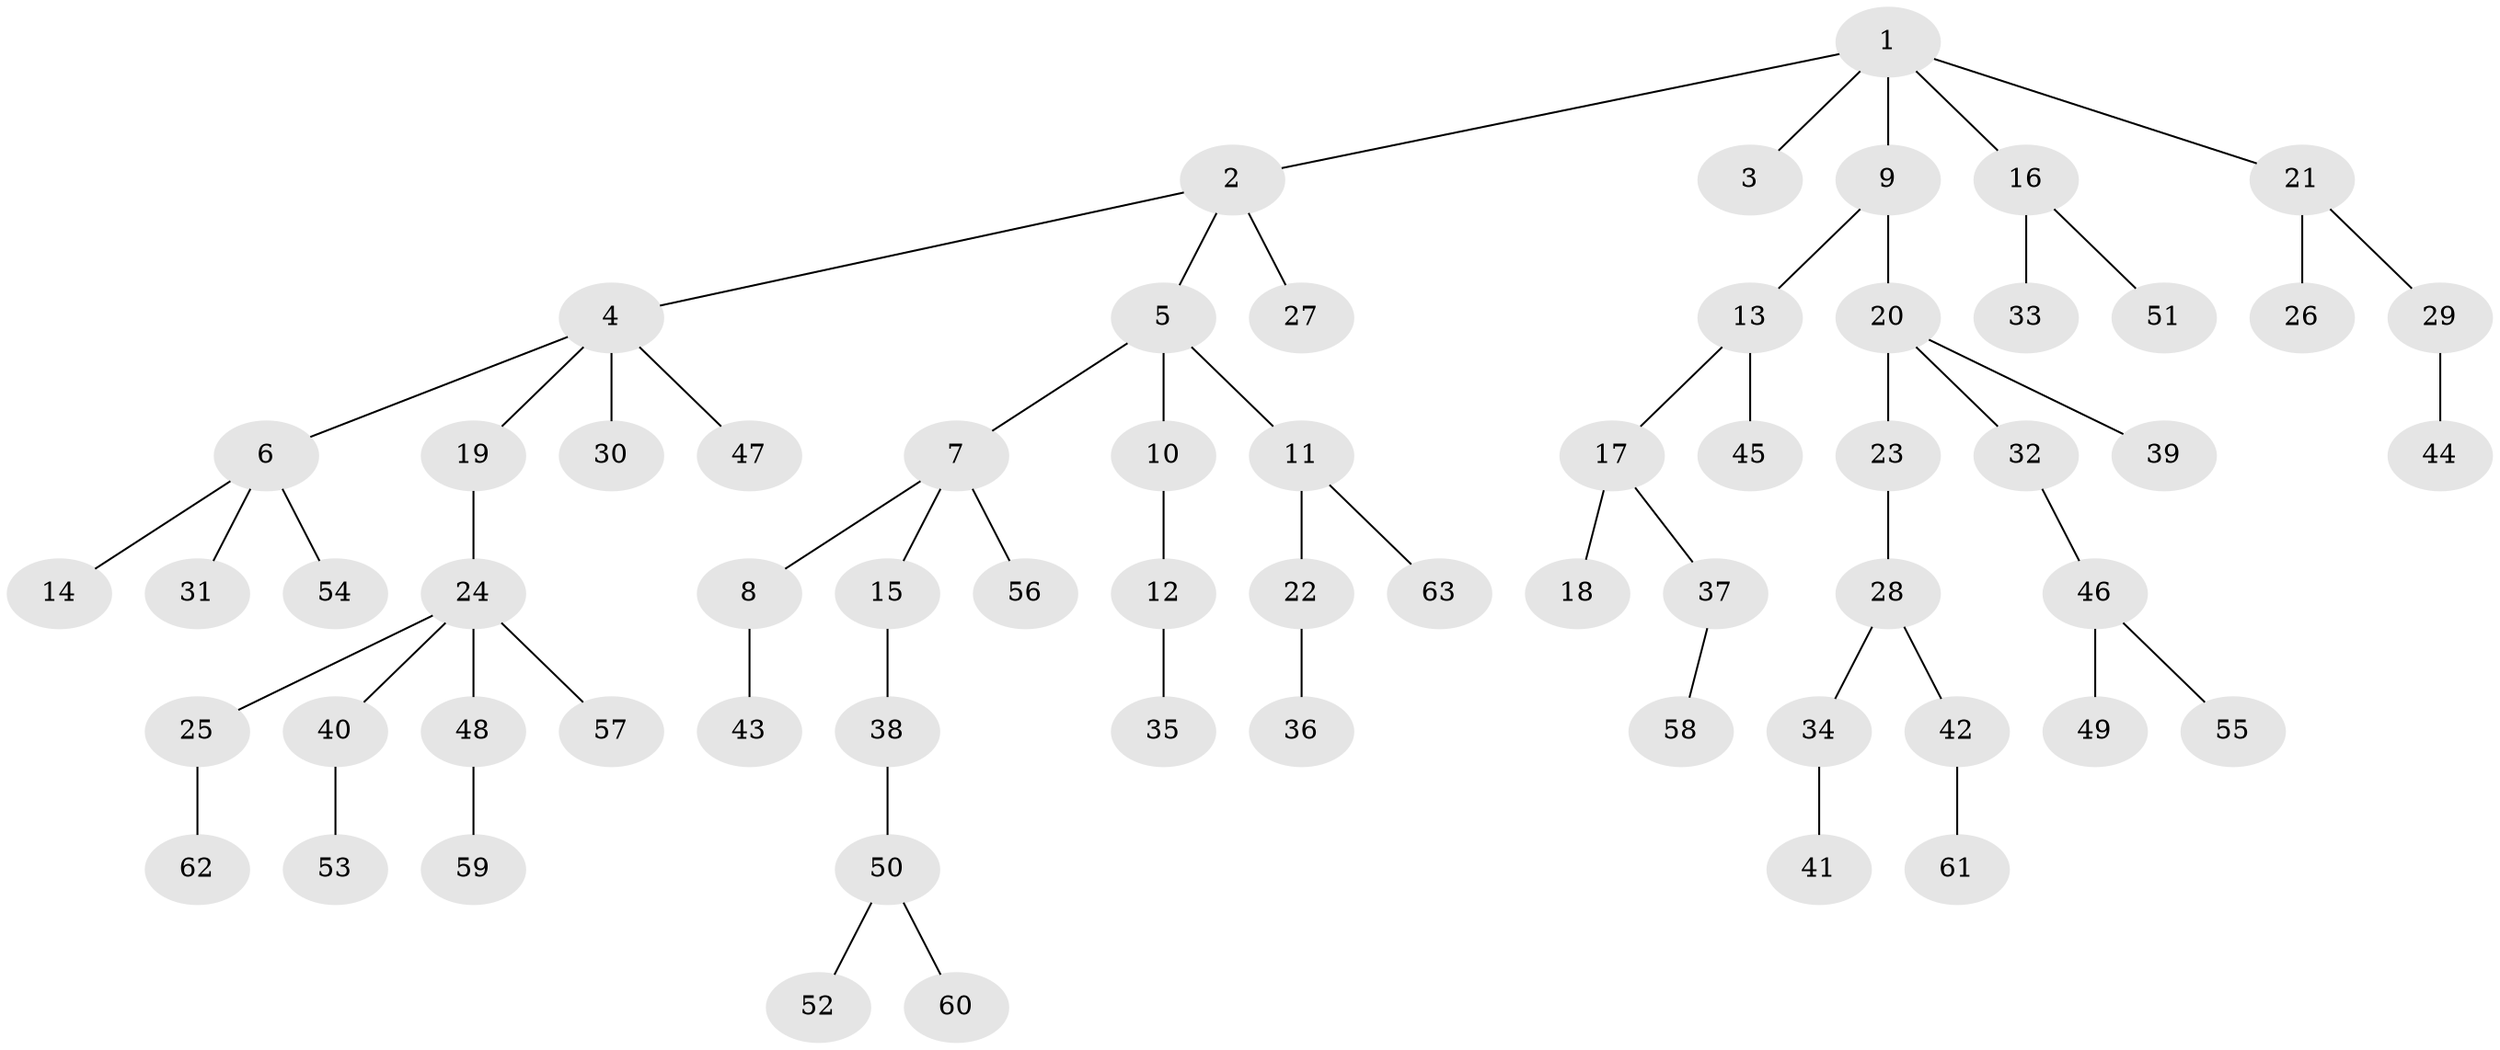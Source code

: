 // Generated by graph-tools (version 1.1) at 2025/50/03/09/25 03:50:23]
// undirected, 63 vertices, 62 edges
graph export_dot {
graph [start="1"]
  node [color=gray90,style=filled];
  1;
  2;
  3;
  4;
  5;
  6;
  7;
  8;
  9;
  10;
  11;
  12;
  13;
  14;
  15;
  16;
  17;
  18;
  19;
  20;
  21;
  22;
  23;
  24;
  25;
  26;
  27;
  28;
  29;
  30;
  31;
  32;
  33;
  34;
  35;
  36;
  37;
  38;
  39;
  40;
  41;
  42;
  43;
  44;
  45;
  46;
  47;
  48;
  49;
  50;
  51;
  52;
  53;
  54;
  55;
  56;
  57;
  58;
  59;
  60;
  61;
  62;
  63;
  1 -- 2;
  1 -- 3;
  1 -- 9;
  1 -- 16;
  1 -- 21;
  2 -- 4;
  2 -- 5;
  2 -- 27;
  4 -- 6;
  4 -- 19;
  4 -- 30;
  4 -- 47;
  5 -- 7;
  5 -- 10;
  5 -- 11;
  6 -- 14;
  6 -- 31;
  6 -- 54;
  7 -- 8;
  7 -- 15;
  7 -- 56;
  8 -- 43;
  9 -- 13;
  9 -- 20;
  10 -- 12;
  11 -- 22;
  11 -- 63;
  12 -- 35;
  13 -- 17;
  13 -- 45;
  15 -- 38;
  16 -- 33;
  16 -- 51;
  17 -- 18;
  17 -- 37;
  19 -- 24;
  20 -- 23;
  20 -- 32;
  20 -- 39;
  21 -- 26;
  21 -- 29;
  22 -- 36;
  23 -- 28;
  24 -- 25;
  24 -- 40;
  24 -- 48;
  24 -- 57;
  25 -- 62;
  28 -- 34;
  28 -- 42;
  29 -- 44;
  32 -- 46;
  34 -- 41;
  37 -- 58;
  38 -- 50;
  40 -- 53;
  42 -- 61;
  46 -- 49;
  46 -- 55;
  48 -- 59;
  50 -- 52;
  50 -- 60;
}
